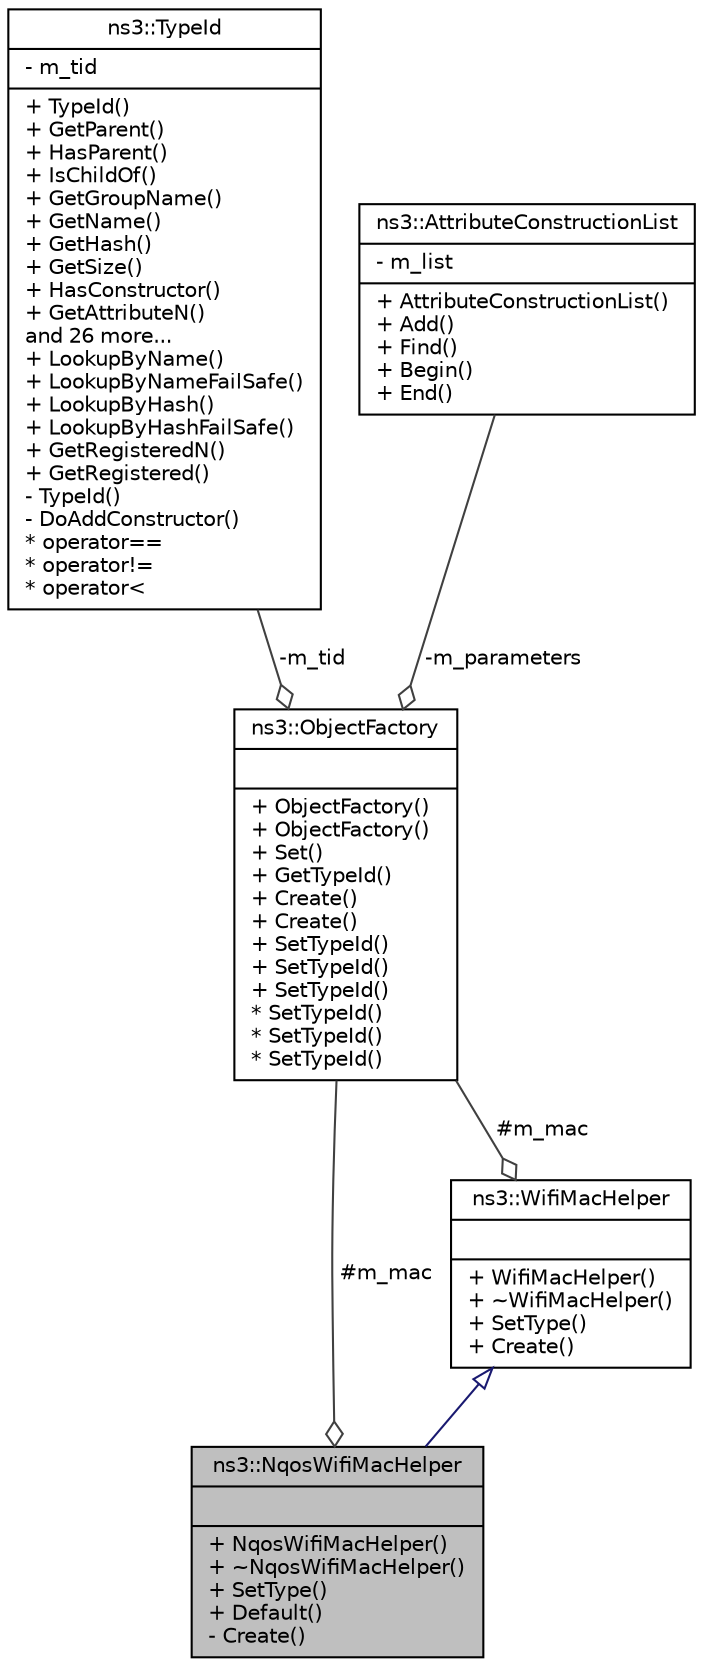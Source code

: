 digraph "ns3::NqosWifiMacHelper"
{
  edge [fontname="Helvetica",fontsize="10",labelfontname="Helvetica",labelfontsize="10"];
  node [fontname="Helvetica",fontsize="10",shape=record];
  Node1 [label="{ns3::NqosWifiMacHelper\n||+ NqosWifiMacHelper()\l+ ~NqosWifiMacHelper()\l+ SetType()\l+ Default()\l- Create()\l}",height=0.2,width=0.4,color="black", fillcolor="grey75", style="filled", fontcolor="black"];
  Node2 -> Node1 [dir="back",color="midnightblue",fontsize="10",style="solid",arrowtail="onormal"];
  Node2 [label="{ns3::WifiMacHelper\n||+ WifiMacHelper()\l+ ~WifiMacHelper()\l+ SetType()\l+ Create()\l}",height=0.2,width=0.4,color="black", fillcolor="white", style="filled",URL="$d7/df0/classns3_1_1WifiMacHelper.html",tooltip="create MAC layers for a ns3::WifiNetDevice. "];
  Node3 -> Node2 [color="grey25",fontsize="10",style="solid",label=" #m_mac" ,arrowhead="odiamond"];
  Node3 [label="{ns3::ObjectFactory\n||+ ObjectFactory()\l+ ObjectFactory()\l+ Set()\l+ GetTypeId()\l+ Create()\l+ Create()\l+ SetTypeId()\l+ SetTypeId()\l+ SetTypeId()\l* SetTypeId()\l* SetTypeId()\l* SetTypeId()\l}",height=0.2,width=0.4,color="black", fillcolor="white", style="filled",URL="$d5/d0d/classns3_1_1ObjectFactory.html",tooltip="Instantiate subclasses of ns3::Object. "];
  Node4 -> Node3 [color="grey25",fontsize="10",style="solid",label=" -m_tid" ,arrowhead="odiamond"];
  Node4 [label="{ns3::TypeId\n|- m_tid\l|+ TypeId()\l+ GetParent()\l+ HasParent()\l+ IsChildOf()\l+ GetGroupName()\l+ GetName()\l+ GetHash()\l+ GetSize()\l+ HasConstructor()\l+ GetAttributeN()\land 26 more...\l+ LookupByName()\l+ LookupByNameFailSafe()\l+ LookupByHash()\l+ LookupByHashFailSafe()\l+ GetRegisteredN()\l+ GetRegistered()\l- TypeId()\l- DoAddConstructor()\l* operator==\l* operator!=\l* operator\<\l}",height=0.2,width=0.4,color="black", fillcolor="white", style="filled",URL="$d6/d11/classns3_1_1TypeId.html",tooltip="a unique identifier for an interface. "];
  Node5 -> Node3 [color="grey25",fontsize="10",style="solid",label=" -m_parameters" ,arrowhead="odiamond"];
  Node5 [label="{ns3::AttributeConstructionList\n|- m_list\l|+ AttributeConstructionList()\l+ Add()\l+ Find()\l+ Begin()\l+ End()\l}",height=0.2,width=0.4,color="black", fillcolor="white", style="filled",URL="$d3/df3/classns3_1_1AttributeConstructionList.html"];
  Node3 -> Node1 [color="grey25",fontsize="10",style="solid",label=" #m_mac" ,arrowhead="odiamond"];
}
